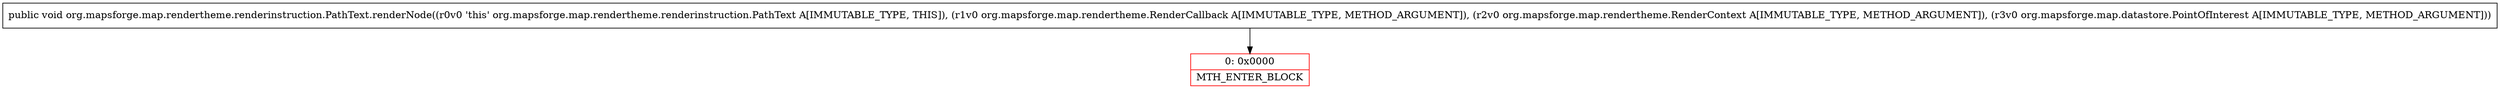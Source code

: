digraph "CFG fororg.mapsforge.map.rendertheme.renderinstruction.PathText.renderNode(Lorg\/mapsforge\/map\/rendertheme\/RenderCallback;Lorg\/mapsforge\/map\/rendertheme\/RenderContext;Lorg\/mapsforge\/map\/datastore\/PointOfInterest;)V" {
subgraph cluster_Region_781506902 {
label = "R(0)";
node [shape=record,color=blue];
}
Node_0 [shape=record,color=red,label="{0\:\ 0x0000|MTH_ENTER_BLOCK\l}"];
MethodNode[shape=record,label="{public void org.mapsforge.map.rendertheme.renderinstruction.PathText.renderNode((r0v0 'this' org.mapsforge.map.rendertheme.renderinstruction.PathText A[IMMUTABLE_TYPE, THIS]), (r1v0 org.mapsforge.map.rendertheme.RenderCallback A[IMMUTABLE_TYPE, METHOD_ARGUMENT]), (r2v0 org.mapsforge.map.rendertheme.RenderContext A[IMMUTABLE_TYPE, METHOD_ARGUMENT]), (r3v0 org.mapsforge.map.datastore.PointOfInterest A[IMMUTABLE_TYPE, METHOD_ARGUMENT])) }"];
MethodNode -> Node_0;
}

